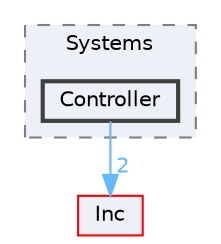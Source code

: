 digraph "Src/Systems/Controller"
{
 // LATEX_PDF_SIZE
  bgcolor="transparent";
  edge [fontname=Helvetica,fontsize=10,labelfontname=Helvetica,labelfontsize=10];
  node [fontname=Helvetica,fontsize=10,shape=box,height=0.2,width=0.4];
  compound=true
  subgraph clusterdir_0d0d5ded3b80ad80b0fffef4f5a60fad {
    graph [ bgcolor="#edf0f7", pencolor="grey50", label="Systems", fontname=Helvetica,fontsize=10 style="filled,dashed", URL="dir_0d0d5ded3b80ad80b0fffef4f5a60fad.html",tooltip=""]
  dir_375dbf868cca7753dbcc8be19c89b316 [label="Controller", fillcolor="#edf0f7", color="grey25", style="filled,bold", URL="dir_375dbf868cca7753dbcc8be19c89b316.html",tooltip=""];
  }
  dir_f93dfce691d792349f1c14ede440e2e6 [label="Inc", fillcolor="#edf0f7", color="red", style="filled", URL="dir_f93dfce691d792349f1c14ede440e2e6.html",tooltip=""];
  dir_375dbf868cca7753dbcc8be19c89b316->dir_f93dfce691d792349f1c14ede440e2e6 [headlabel="2", labeldistance=1.5 headhref="dir_000005_000008.html" color="steelblue1" fontcolor="steelblue1"];
}
